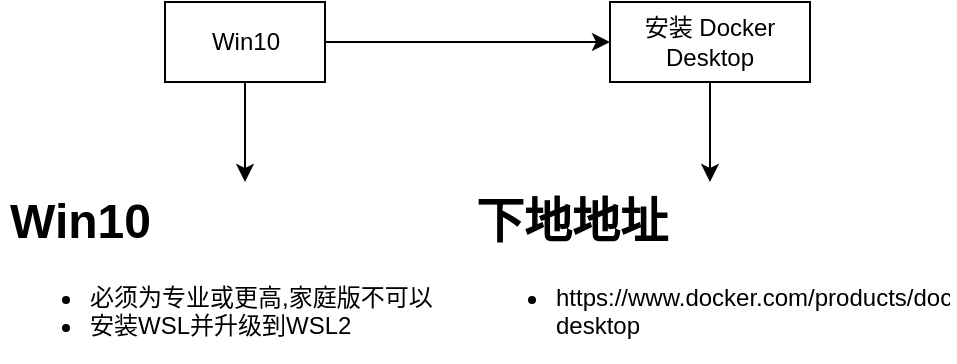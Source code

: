 <mxfile version="16.6.4" type="github">
  <diagram id="4eVndLDxbjs94qkhGAi8" name="Page-1">
    <mxGraphModel dx="2462" dy="1122" grid="1" gridSize="10" guides="1" tooltips="1" connect="1" arrows="1" fold="1" page="0" pageScale="1" pageWidth="827" pageHeight="1169" math="0" shadow="0">
      <root>
        <mxCell id="0" />
        <mxCell id="1" parent="0" />
        <mxCell id="ow6EQ-kJXPrznF-c8fP3-3" style="edgeStyle=orthogonalEdgeStyle;rounded=0;orthogonalLoop=1;jettySize=auto;html=1;exitX=0.5;exitY=1;exitDx=0;exitDy=0;entryX=0.5;entryY=0;entryDx=0;entryDy=0;" edge="1" parent="1" source="ow6EQ-kJXPrznF-c8fP3-1" target="ow6EQ-kJXPrznF-c8fP3-2">
          <mxGeometry relative="1" as="geometry" />
        </mxCell>
        <mxCell id="ow6EQ-kJXPrznF-c8fP3-5" style="edgeStyle=orthogonalEdgeStyle;rounded=0;orthogonalLoop=1;jettySize=auto;html=1;exitX=1;exitY=0.5;exitDx=0;exitDy=0;" edge="1" parent="1" source="ow6EQ-kJXPrznF-c8fP3-1" target="ow6EQ-kJXPrznF-c8fP3-4">
          <mxGeometry relative="1" as="geometry" />
        </mxCell>
        <mxCell id="ow6EQ-kJXPrznF-c8fP3-1" value="Win10" style="rounded=0;whiteSpace=wrap;html=1;" vertex="1" parent="1">
          <mxGeometry x="-182.5" y="280" width="80" height="40" as="geometry" />
        </mxCell>
        <mxCell id="ow6EQ-kJXPrznF-c8fP3-2" value="&lt;h1&gt;Win10&lt;/h1&gt;&lt;p&gt;&lt;/p&gt;&lt;ul&gt;&lt;li&gt;必须为专业或更高,家庭版不可以&lt;/li&gt;&lt;li&gt;安装WSL并升级到WSL2&lt;/li&gt;&lt;/ul&gt;&lt;p&gt;&lt;/p&gt;" style="text;html=1;strokeColor=none;fillColor=none;spacing=5;spacingTop=-20;whiteSpace=wrap;overflow=hidden;rounded=0;" vertex="1" parent="1">
          <mxGeometry x="-265" y="370" width="245" height="90" as="geometry" />
        </mxCell>
        <mxCell id="ow6EQ-kJXPrznF-c8fP3-8" style="edgeStyle=orthogonalEdgeStyle;rounded=0;orthogonalLoop=1;jettySize=auto;html=1;exitX=0.5;exitY=1;exitDx=0;exitDy=0;" edge="1" parent="1" source="ow6EQ-kJXPrznF-c8fP3-4" target="ow6EQ-kJXPrznF-c8fP3-7">
          <mxGeometry relative="1" as="geometry" />
        </mxCell>
        <mxCell id="ow6EQ-kJXPrznF-c8fP3-4" value="安装 Docker Desktop" style="rounded=0;whiteSpace=wrap;html=1;" vertex="1" parent="1">
          <mxGeometry x="40" y="280" width="100" height="40" as="geometry" />
        </mxCell>
        <mxCell id="ow6EQ-kJXPrznF-c8fP3-7" value="&lt;h1&gt;下地地址&lt;/h1&gt;&lt;p&gt;&lt;/p&gt;&lt;ul&gt;&lt;li&gt;https://www.docker.com/products/docker-desktop&lt;br&gt;&lt;/li&gt;&lt;/ul&gt;&lt;p&gt;&lt;/p&gt;" style="text;html=1;strokeColor=none;fillColor=none;spacing=5;spacingTop=-20;whiteSpace=wrap;overflow=hidden;rounded=0;" vertex="1" parent="1">
          <mxGeometry x="-32.5" y="370" width="245" height="90" as="geometry" />
        </mxCell>
      </root>
    </mxGraphModel>
  </diagram>
</mxfile>
